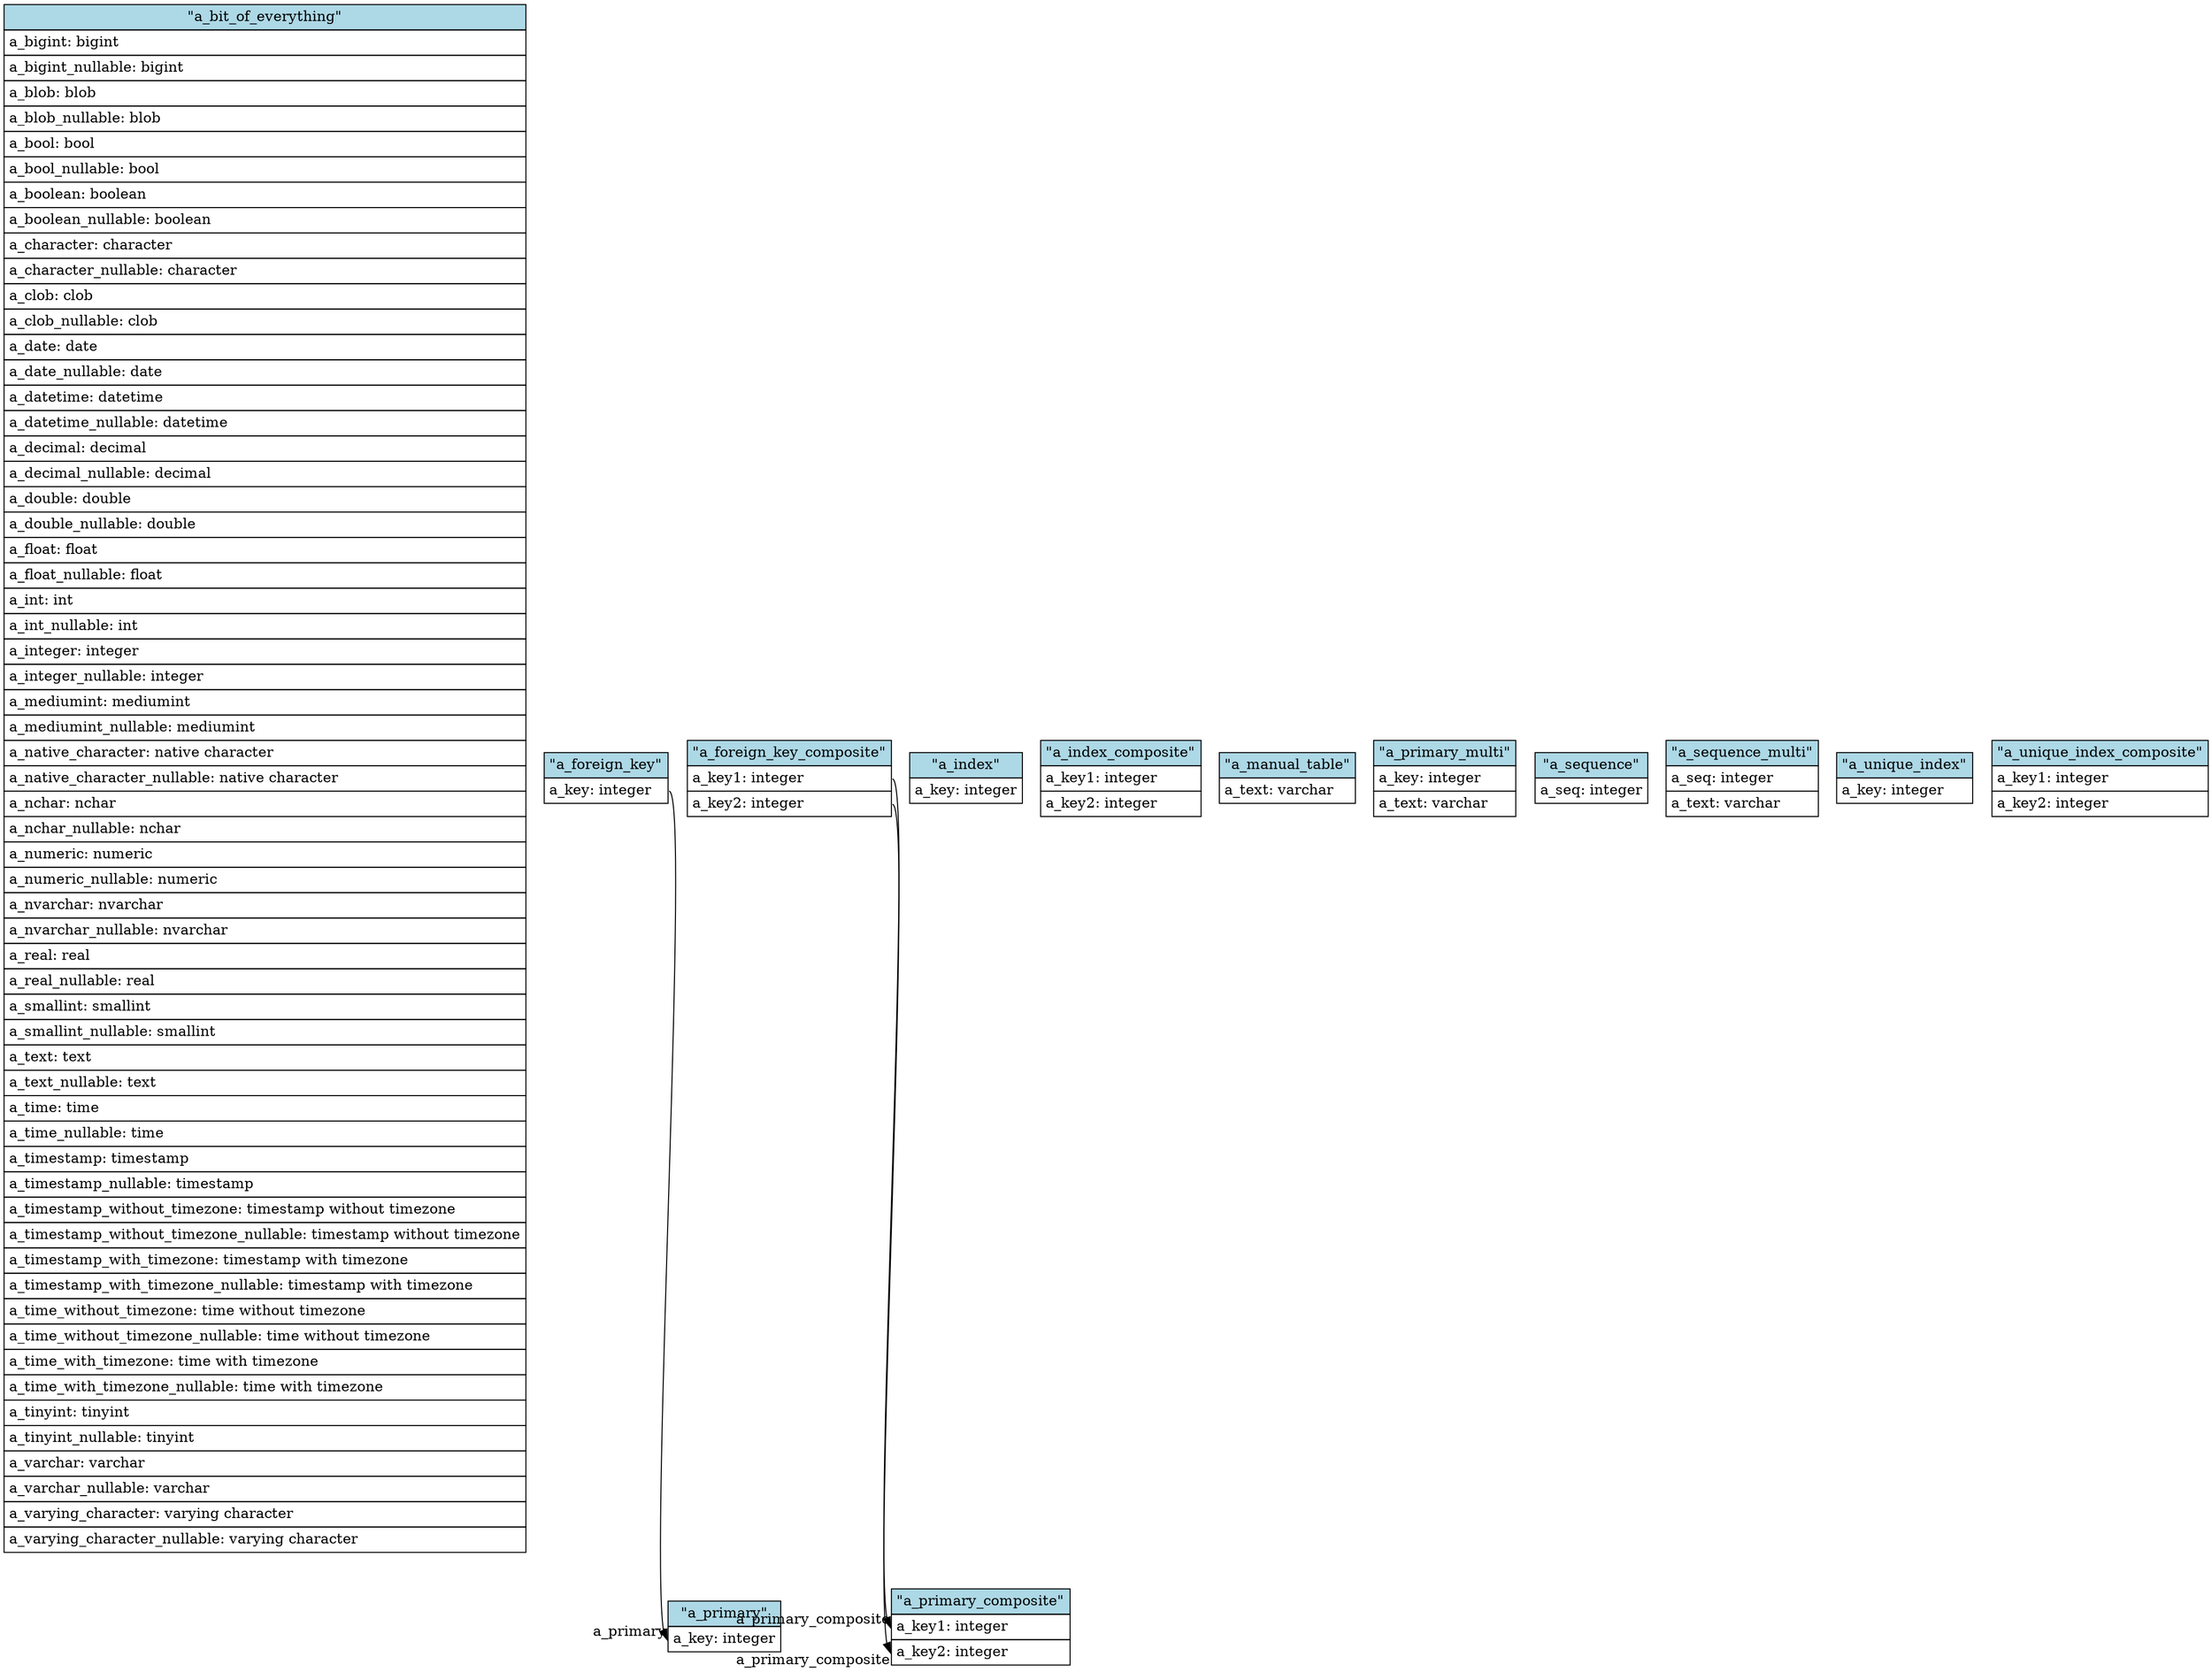 // Generated by xo.
digraph a_bit_of_everything_db {
	// Defaults
	node [shape=none
	 margin=0]
	
	// Nodes (tables)
	"a_bit_of_everything" [ label=<
		<table border="0" cellborder="1" cellspacing="0" cellpadding="4">
		<tr><td bgcolor="lightblue">"a_bit_of_everything"</td></tr>
		<tr><td align="left" PORT="a_bigint">a_bigint: bigint</td></tr>
		<tr><td align="left" PORT="a_bigint_nullable">a_bigint_nullable: bigint</td></tr>
		<tr><td align="left" PORT="a_blob">a_blob: blob</td></tr>
		<tr><td align="left" PORT="a_blob_nullable">a_blob_nullable: blob</td></tr>
		<tr><td align="left" PORT="a_bool">a_bool: bool</td></tr>
		<tr><td align="left" PORT="a_bool_nullable">a_bool_nullable: bool</td></tr>
		<tr><td align="left" PORT="a_boolean">a_boolean: boolean</td></tr>
		<tr><td align="left" PORT="a_boolean_nullable">a_boolean_nullable: boolean</td></tr>
		<tr><td align="left" PORT="a_character">a_character: character</td></tr>
		<tr><td align="left" PORT="a_character_nullable">a_character_nullable: character</td></tr>
		<tr><td align="left" PORT="a_clob">a_clob: clob</td></tr>
		<tr><td align="left" PORT="a_clob_nullable">a_clob_nullable: clob</td></tr>
		<tr><td align="left" PORT="a_date">a_date: date</td></tr>
		<tr><td align="left" PORT="a_date_nullable">a_date_nullable: date</td></tr>
		<tr><td align="left" PORT="a_datetime">a_datetime: datetime</td></tr>
		<tr><td align="left" PORT="a_datetime_nullable">a_datetime_nullable: datetime</td></tr>
		<tr><td align="left" PORT="a_decimal">a_decimal: decimal</td></tr>
		<tr><td align="left" PORT="a_decimal_nullable">a_decimal_nullable: decimal</td></tr>
		<tr><td align="left" PORT="a_double">a_double: double</td></tr>
		<tr><td align="left" PORT="a_double_nullable">a_double_nullable: double</td></tr>
		<tr><td align="left" PORT="a_float">a_float: float</td></tr>
		<tr><td align="left" PORT="a_float_nullable">a_float_nullable: float</td></tr>
		<tr><td align="left" PORT="a_int">a_int: int</td></tr>
		<tr><td align="left" PORT="a_int_nullable">a_int_nullable: int</td></tr>
		<tr><td align="left" PORT="a_integer">a_integer: integer</td></tr>
		<tr><td align="left" PORT="a_integer_nullable">a_integer_nullable: integer</td></tr>
		<tr><td align="left" PORT="a_mediumint">a_mediumint: mediumint</td></tr>
		<tr><td align="left" PORT="a_mediumint_nullable">a_mediumint_nullable: mediumint</td></tr>
		<tr><td align="left" PORT="a_native_character">a_native_character: native character</td></tr>
		<tr><td align="left" PORT="a_native_character_nullable">a_native_character_nullable: native character</td></tr>
		<tr><td align="left" PORT="a_nchar">a_nchar: nchar</td></tr>
		<tr><td align="left" PORT="a_nchar_nullable">a_nchar_nullable: nchar</td></tr>
		<tr><td align="left" PORT="a_numeric">a_numeric: numeric</td></tr>
		<tr><td align="left" PORT="a_numeric_nullable">a_numeric_nullable: numeric</td></tr>
		<tr><td align="left" PORT="a_nvarchar">a_nvarchar: nvarchar</td></tr>
		<tr><td align="left" PORT="a_nvarchar_nullable">a_nvarchar_nullable: nvarchar</td></tr>
		<tr><td align="left" PORT="a_real">a_real: real</td></tr>
		<tr><td align="left" PORT="a_real_nullable">a_real_nullable: real</td></tr>
		<tr><td align="left" PORT="a_smallint">a_smallint: smallint</td></tr>
		<tr><td align="left" PORT="a_smallint_nullable">a_smallint_nullable: smallint</td></tr>
		<tr><td align="left" PORT="a_text">a_text: text</td></tr>
		<tr><td align="left" PORT="a_text_nullable">a_text_nullable: text</td></tr>
		<tr><td align="left" PORT="a_time">a_time: time</td></tr>
		<tr><td align="left" PORT="a_time_nullable">a_time_nullable: time</td></tr>
		<tr><td align="left" PORT="a_timestamp">a_timestamp: timestamp</td></tr>
		<tr><td align="left" PORT="a_timestamp_nullable">a_timestamp_nullable: timestamp</td></tr>
		<tr><td align="left" PORT="a_timestamp_without_timezone">a_timestamp_without_timezone: timestamp without timezone</td></tr>
		<tr><td align="left" PORT="a_timestamp_without_timezone_nullable">a_timestamp_without_timezone_nullable: timestamp without timezone</td></tr>
		<tr><td align="left" PORT="a_timestamp_with_timezone">a_timestamp_with_timezone: timestamp with timezone</td></tr>
		<tr><td align="left" PORT="a_timestamp_with_timezone_nullable">a_timestamp_with_timezone_nullable: timestamp with timezone</td></tr>
		<tr><td align="left" PORT="a_time_without_timezone">a_time_without_timezone: time without timezone</td></tr>
		<tr><td align="left" PORT="a_time_without_timezone_nullable">a_time_without_timezone_nullable: time without timezone</td></tr>
		<tr><td align="left" PORT="a_time_with_timezone">a_time_with_timezone: time with timezone</td></tr>
		<tr><td align="left" PORT="a_time_with_timezone_nullable">a_time_with_timezone_nullable: time with timezone</td></tr>
		<tr><td align="left" PORT="a_tinyint">a_tinyint: tinyint</td></tr>
		<tr><td align="left" PORT="a_tinyint_nullable">a_tinyint_nullable: tinyint</td></tr>
		<tr><td align="left" PORT="a_varchar">a_varchar: varchar</td></tr>
		<tr><td align="left" PORT="a_varchar_nullable">a_varchar_nullable: varchar</td></tr>
		<tr><td align="left" PORT="a_varying_character">a_varying_character: varying character</td></tr>
		<tr><td align="left" PORT="a_varying_character_nullable">a_varying_character_nullable: varying character</td></tr>
		</table>> ]
	
	"a_foreign_key" [ label=<
		<table border="0" cellborder="1" cellspacing="0" cellpadding="4">
		<tr><td bgcolor="lightblue">"a_foreign_key"</td></tr>
		<tr><td align="left" PORT="a_key">a_key: integer</td></tr>
		</table>> ]
	
	"a_foreign_key_composite" [ label=<
		<table border="0" cellborder="1" cellspacing="0" cellpadding="4">
		<tr><td bgcolor="lightblue">"a_foreign_key_composite"</td></tr>
		<tr><td align="left" PORT="a_key1">a_key1: integer</td></tr>
		<tr><td align="left" PORT="a_key2">a_key2: integer</td></tr>
		</table>> ]
	
	"a_index" [ label=<
		<table border="0" cellborder="1" cellspacing="0" cellpadding="4">
		<tr><td bgcolor="lightblue">"a_index"</td></tr>
		<tr><td align="left" PORT="a_key">a_key: integer</td></tr>
		</table>> ]
	
	"a_index_composite" [ label=<
		<table border="0" cellborder="1" cellspacing="0" cellpadding="4">
		<tr><td bgcolor="lightblue">"a_index_composite"</td></tr>
		<tr><td align="left" PORT="a_key1">a_key1: integer</td></tr>
		<tr><td align="left" PORT="a_key2">a_key2: integer</td></tr>
		</table>> ]
	
	"a_manual_table" [ label=<
		<table border="0" cellborder="1" cellspacing="0" cellpadding="4">
		<tr><td bgcolor="lightblue">"a_manual_table"</td></tr>
		<tr><td align="left" PORT="a_text">a_text: varchar</td></tr>
		</table>> ]
	
	"a_primary" [ label=<
		<table border="0" cellborder="1" cellspacing="0" cellpadding="4">
		<tr><td bgcolor="lightblue">"a_primary"</td></tr>
		<tr><td align="left" PORT="a_key">a_key: integer</td></tr>
		</table>> ]
	
	"a_primary_composite" [ label=<
		<table border="0" cellborder="1" cellspacing="0" cellpadding="4">
		<tr><td bgcolor="lightblue">"a_primary_composite"</td></tr>
		<tr><td align="left" PORT="a_key1">a_key1: integer</td></tr>
		<tr><td align="left" PORT="a_key2">a_key2: integer</td></tr>
		</table>> ]
	
	"a_primary_multi" [ label=<
		<table border="0" cellborder="1" cellspacing="0" cellpadding="4">
		<tr><td bgcolor="lightblue">"a_primary_multi"</td></tr>
		<tr><td align="left" PORT="a_key">a_key: integer</td></tr>
		<tr><td align="left" PORT="a_text">a_text: varchar</td></tr>
		</table>> ]
	
	"a_sequence" [ label=<
		<table border="0" cellborder="1" cellspacing="0" cellpadding="4">
		<tr><td bgcolor="lightblue">"a_sequence"</td></tr>
		<tr><td align="left" PORT="a_seq">a_seq: integer</td></tr>
		</table>> ]
	
	"a_sequence_multi" [ label=<
		<table border="0" cellborder="1" cellspacing="0" cellpadding="4">
		<tr><td bgcolor="lightblue">"a_sequence_multi"</td></tr>
		<tr><td align="left" PORT="a_seq">a_seq: integer</td></tr>
		<tr><td align="left" PORT="a_text">a_text: varchar</td></tr>
		</table>> ]
	
	"a_unique_index" [ label=<
		<table border="0" cellborder="1" cellspacing="0" cellpadding="4">
		<tr><td bgcolor="lightblue">"a_unique_index"</td></tr>
		<tr><td align="left" PORT="a_key">a_key: integer</td></tr>
		</table>> ]
	
	"a_unique_index_composite" [ label=<
		<table border="0" cellborder="1" cellspacing="0" cellpadding="4">
		<tr><td bgcolor="lightblue">"a_unique_index_composite"</td></tr>
		<tr><td align="left" PORT="a_key1">a_key1: integer</td></tr>
		<tr><td align="left" PORT="a_key2">a_key2: integer</td></tr>
		</table>> ]
	
	"a_foreign_key":"a_key":e -> "a_primary":"a_key":w [
		headlabel="a_primary"]
	"a_foreign_key_composite":"a_key1":e -> "a_primary_composite":"a_key1":w [
		headlabel="a_primary_composite"]
	"a_foreign_key_composite":"a_key2":e -> "a_primary_composite":"a_key2":w [
		headlabel="a_primary_composite"]
}
